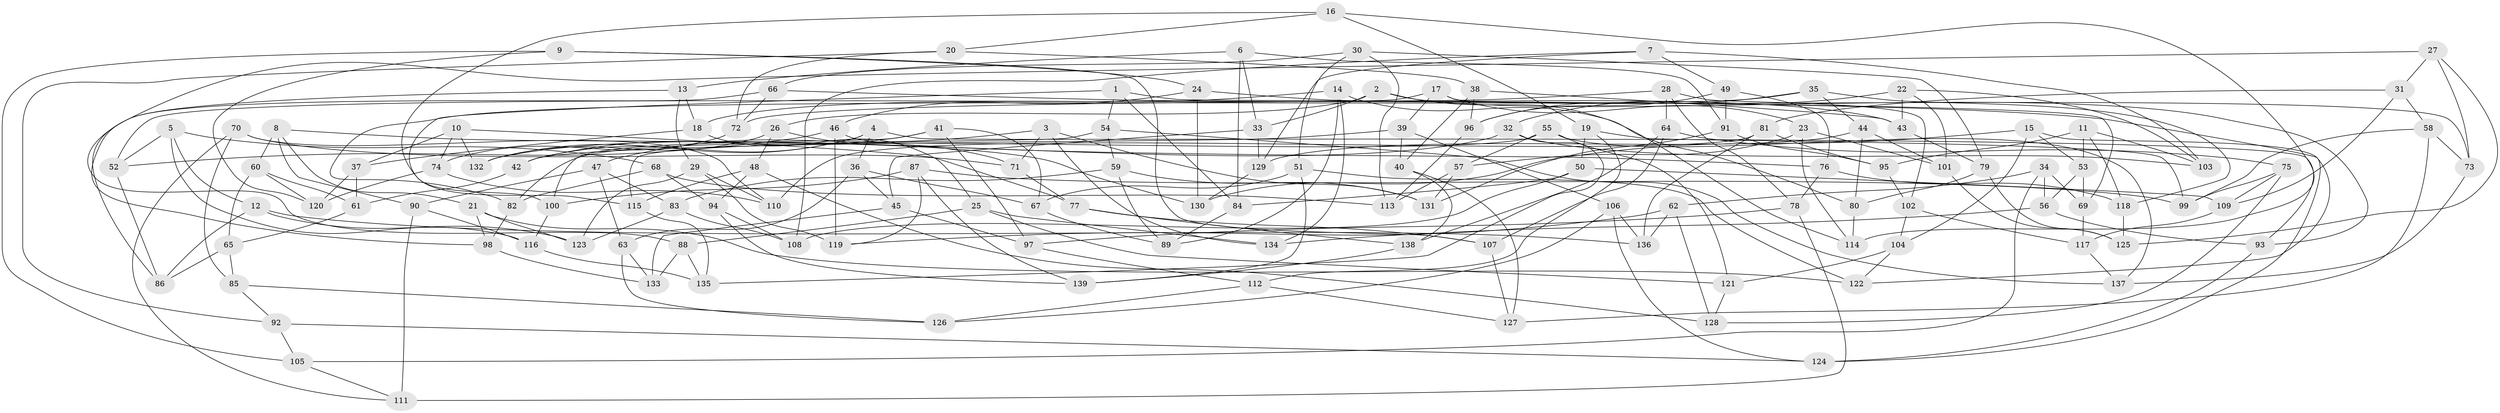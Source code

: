 // Generated by graph-tools (version 1.1) at 2025/37/03/09/25 02:37:59]
// undirected, 139 vertices, 278 edges
graph export_dot {
graph [start="1"]
  node [color=gray90,style=filled];
  1;
  2;
  3;
  4;
  5;
  6;
  7;
  8;
  9;
  10;
  11;
  12;
  13;
  14;
  15;
  16;
  17;
  18;
  19;
  20;
  21;
  22;
  23;
  24;
  25;
  26;
  27;
  28;
  29;
  30;
  31;
  32;
  33;
  34;
  35;
  36;
  37;
  38;
  39;
  40;
  41;
  42;
  43;
  44;
  45;
  46;
  47;
  48;
  49;
  50;
  51;
  52;
  53;
  54;
  55;
  56;
  57;
  58;
  59;
  60;
  61;
  62;
  63;
  64;
  65;
  66;
  67;
  68;
  69;
  70;
  71;
  72;
  73;
  74;
  75;
  76;
  77;
  78;
  79;
  80;
  81;
  82;
  83;
  84;
  85;
  86;
  87;
  88;
  89;
  90;
  91;
  92;
  93;
  94;
  95;
  96;
  97;
  98;
  99;
  100;
  101;
  102;
  103;
  104;
  105;
  106;
  107;
  108;
  109;
  110;
  111;
  112;
  113;
  114;
  115;
  116;
  117;
  118;
  119;
  120;
  121;
  122;
  123;
  124;
  125;
  126;
  127;
  128;
  129;
  130;
  131;
  132;
  133;
  134;
  135;
  136;
  137;
  138;
  139;
  1 -- 54;
  1 -- 84;
  1 -- 100;
  1 -- 69;
  2 -- 26;
  2 -- 114;
  2 -- 93;
  2 -- 33;
  3 -- 131;
  3 -- 134;
  3 -- 71;
  3 -- 47;
  4 -- 93;
  4 -- 132;
  4 -- 36;
  4 -- 42;
  5 -- 52;
  5 -- 116;
  5 -- 12;
  5 -- 68;
  6 -- 13;
  6 -- 33;
  6 -- 91;
  6 -- 84;
  7 -- 103;
  7 -- 129;
  7 -- 49;
  7 -- 108;
  8 -- 60;
  8 -- 130;
  8 -- 21;
  8 -- 90;
  9 -- 107;
  9 -- 24;
  9 -- 120;
  9 -- 105;
  10 -- 37;
  10 -- 77;
  10 -- 74;
  10 -- 132;
  11 -- 118;
  11 -- 53;
  11 -- 95;
  11 -- 103;
  12 -- 86;
  12 -- 123;
  12 -- 136;
  13 -- 18;
  13 -- 29;
  13 -- 98;
  14 -- 134;
  14 -- 89;
  14 -- 18;
  14 -- 80;
  15 -- 124;
  15 -- 104;
  15 -- 53;
  15 -- 130;
  16 -- 114;
  16 -- 19;
  16 -- 115;
  16 -- 20;
  17 -- 73;
  17 -- 23;
  17 -- 52;
  17 -- 39;
  18 -- 25;
  18 -- 37;
  19 -- 99;
  19 -- 50;
  19 -- 112;
  20 -- 38;
  20 -- 92;
  20 -- 72;
  21 -- 122;
  21 -- 123;
  21 -- 98;
  22 -- 32;
  22 -- 101;
  22 -- 103;
  22 -- 43;
  23 -- 57;
  23 -- 101;
  23 -- 114;
  24 -- 130;
  24 -- 43;
  24 -- 46;
  25 -- 121;
  25 -- 88;
  25 -- 134;
  26 -- 48;
  26 -- 71;
  26 -- 132;
  27 -- 73;
  27 -- 31;
  27 -- 125;
  27 -- 88;
  28 -- 64;
  28 -- 102;
  28 -- 78;
  28 -- 72;
  29 -- 119;
  29 -- 123;
  29 -- 110;
  30 -- 79;
  30 -- 51;
  30 -- 66;
  30 -- 113;
  31 -- 81;
  31 -- 58;
  31 -- 109;
  32 -- 132;
  32 -- 135;
  32 -- 103;
  33 -- 45;
  33 -- 129;
  34 -- 56;
  34 -- 105;
  34 -- 62;
  34 -- 69;
  35 -- 44;
  35 -- 96;
  35 -- 118;
  35 -- 82;
  36 -- 63;
  36 -- 67;
  36 -- 45;
  37 -- 61;
  37 -- 120;
  38 -- 43;
  38 -- 40;
  38 -- 96;
  39 -- 42;
  39 -- 40;
  39 -- 106;
  40 -- 138;
  40 -- 127;
  41 -- 97;
  41 -- 67;
  41 -- 100;
  41 -- 42;
  42 -- 61;
  43 -- 79;
  44 -- 129;
  44 -- 101;
  44 -- 80;
  45 -- 133;
  45 -- 97;
  46 -- 52;
  46 -- 76;
  46 -- 119;
  47 -- 63;
  47 -- 90;
  47 -- 83;
  48 -- 115;
  48 -- 94;
  48 -- 128;
  49 -- 91;
  49 -- 96;
  49 -- 76;
  50 -- 84;
  50 -- 108;
  50 -- 109;
  51 -- 67;
  51 -- 122;
  51 -- 139;
  52 -- 86;
  53 -- 69;
  53 -- 56;
  54 -- 59;
  54 -- 115;
  54 -- 137;
  55 -- 57;
  55 -- 121;
  55 -- 82;
  55 -- 137;
  56 -- 93;
  56 -- 134;
  57 -- 131;
  57 -- 113;
  58 -- 73;
  58 -- 99;
  58 -- 127;
  59 -- 83;
  59 -- 89;
  59 -- 131;
  60 -- 61;
  60 -- 120;
  60 -- 65;
  61 -- 65;
  62 -- 128;
  62 -- 119;
  62 -- 136;
  63 -- 133;
  63 -- 126;
  64 -- 75;
  64 -- 107;
  64 -- 138;
  65 -- 85;
  65 -- 86;
  66 -- 72;
  66 -- 122;
  66 -- 86;
  67 -- 89;
  68 -- 94;
  68 -- 82;
  68 -- 113;
  69 -- 117;
  70 -- 71;
  70 -- 111;
  70 -- 110;
  70 -- 85;
  71 -- 77;
  72 -- 74;
  73 -- 137;
  74 -- 110;
  74 -- 120;
  75 -- 128;
  75 -- 109;
  75 -- 99;
  76 -- 78;
  76 -- 118;
  77 -- 107;
  77 -- 138;
  78 -- 97;
  78 -- 111;
  79 -- 80;
  79 -- 125;
  80 -- 114;
  81 -- 95;
  81 -- 110;
  81 -- 136;
  82 -- 98;
  83 -- 108;
  83 -- 123;
  84 -- 89;
  85 -- 92;
  85 -- 126;
  87 -- 99;
  87 -- 139;
  87 -- 119;
  87 -- 100;
  88 -- 135;
  88 -- 133;
  90 -- 116;
  90 -- 111;
  91 -- 95;
  91 -- 131;
  92 -- 124;
  92 -- 105;
  93 -- 124;
  94 -- 108;
  94 -- 139;
  95 -- 102;
  96 -- 113;
  97 -- 112;
  98 -- 133;
  100 -- 116;
  101 -- 125;
  102 -- 104;
  102 -- 117;
  104 -- 122;
  104 -- 121;
  105 -- 111;
  106 -- 124;
  106 -- 136;
  106 -- 126;
  107 -- 127;
  109 -- 117;
  112 -- 127;
  112 -- 126;
  115 -- 135;
  116 -- 135;
  117 -- 137;
  118 -- 125;
  121 -- 128;
  129 -- 130;
  138 -- 139;
}
